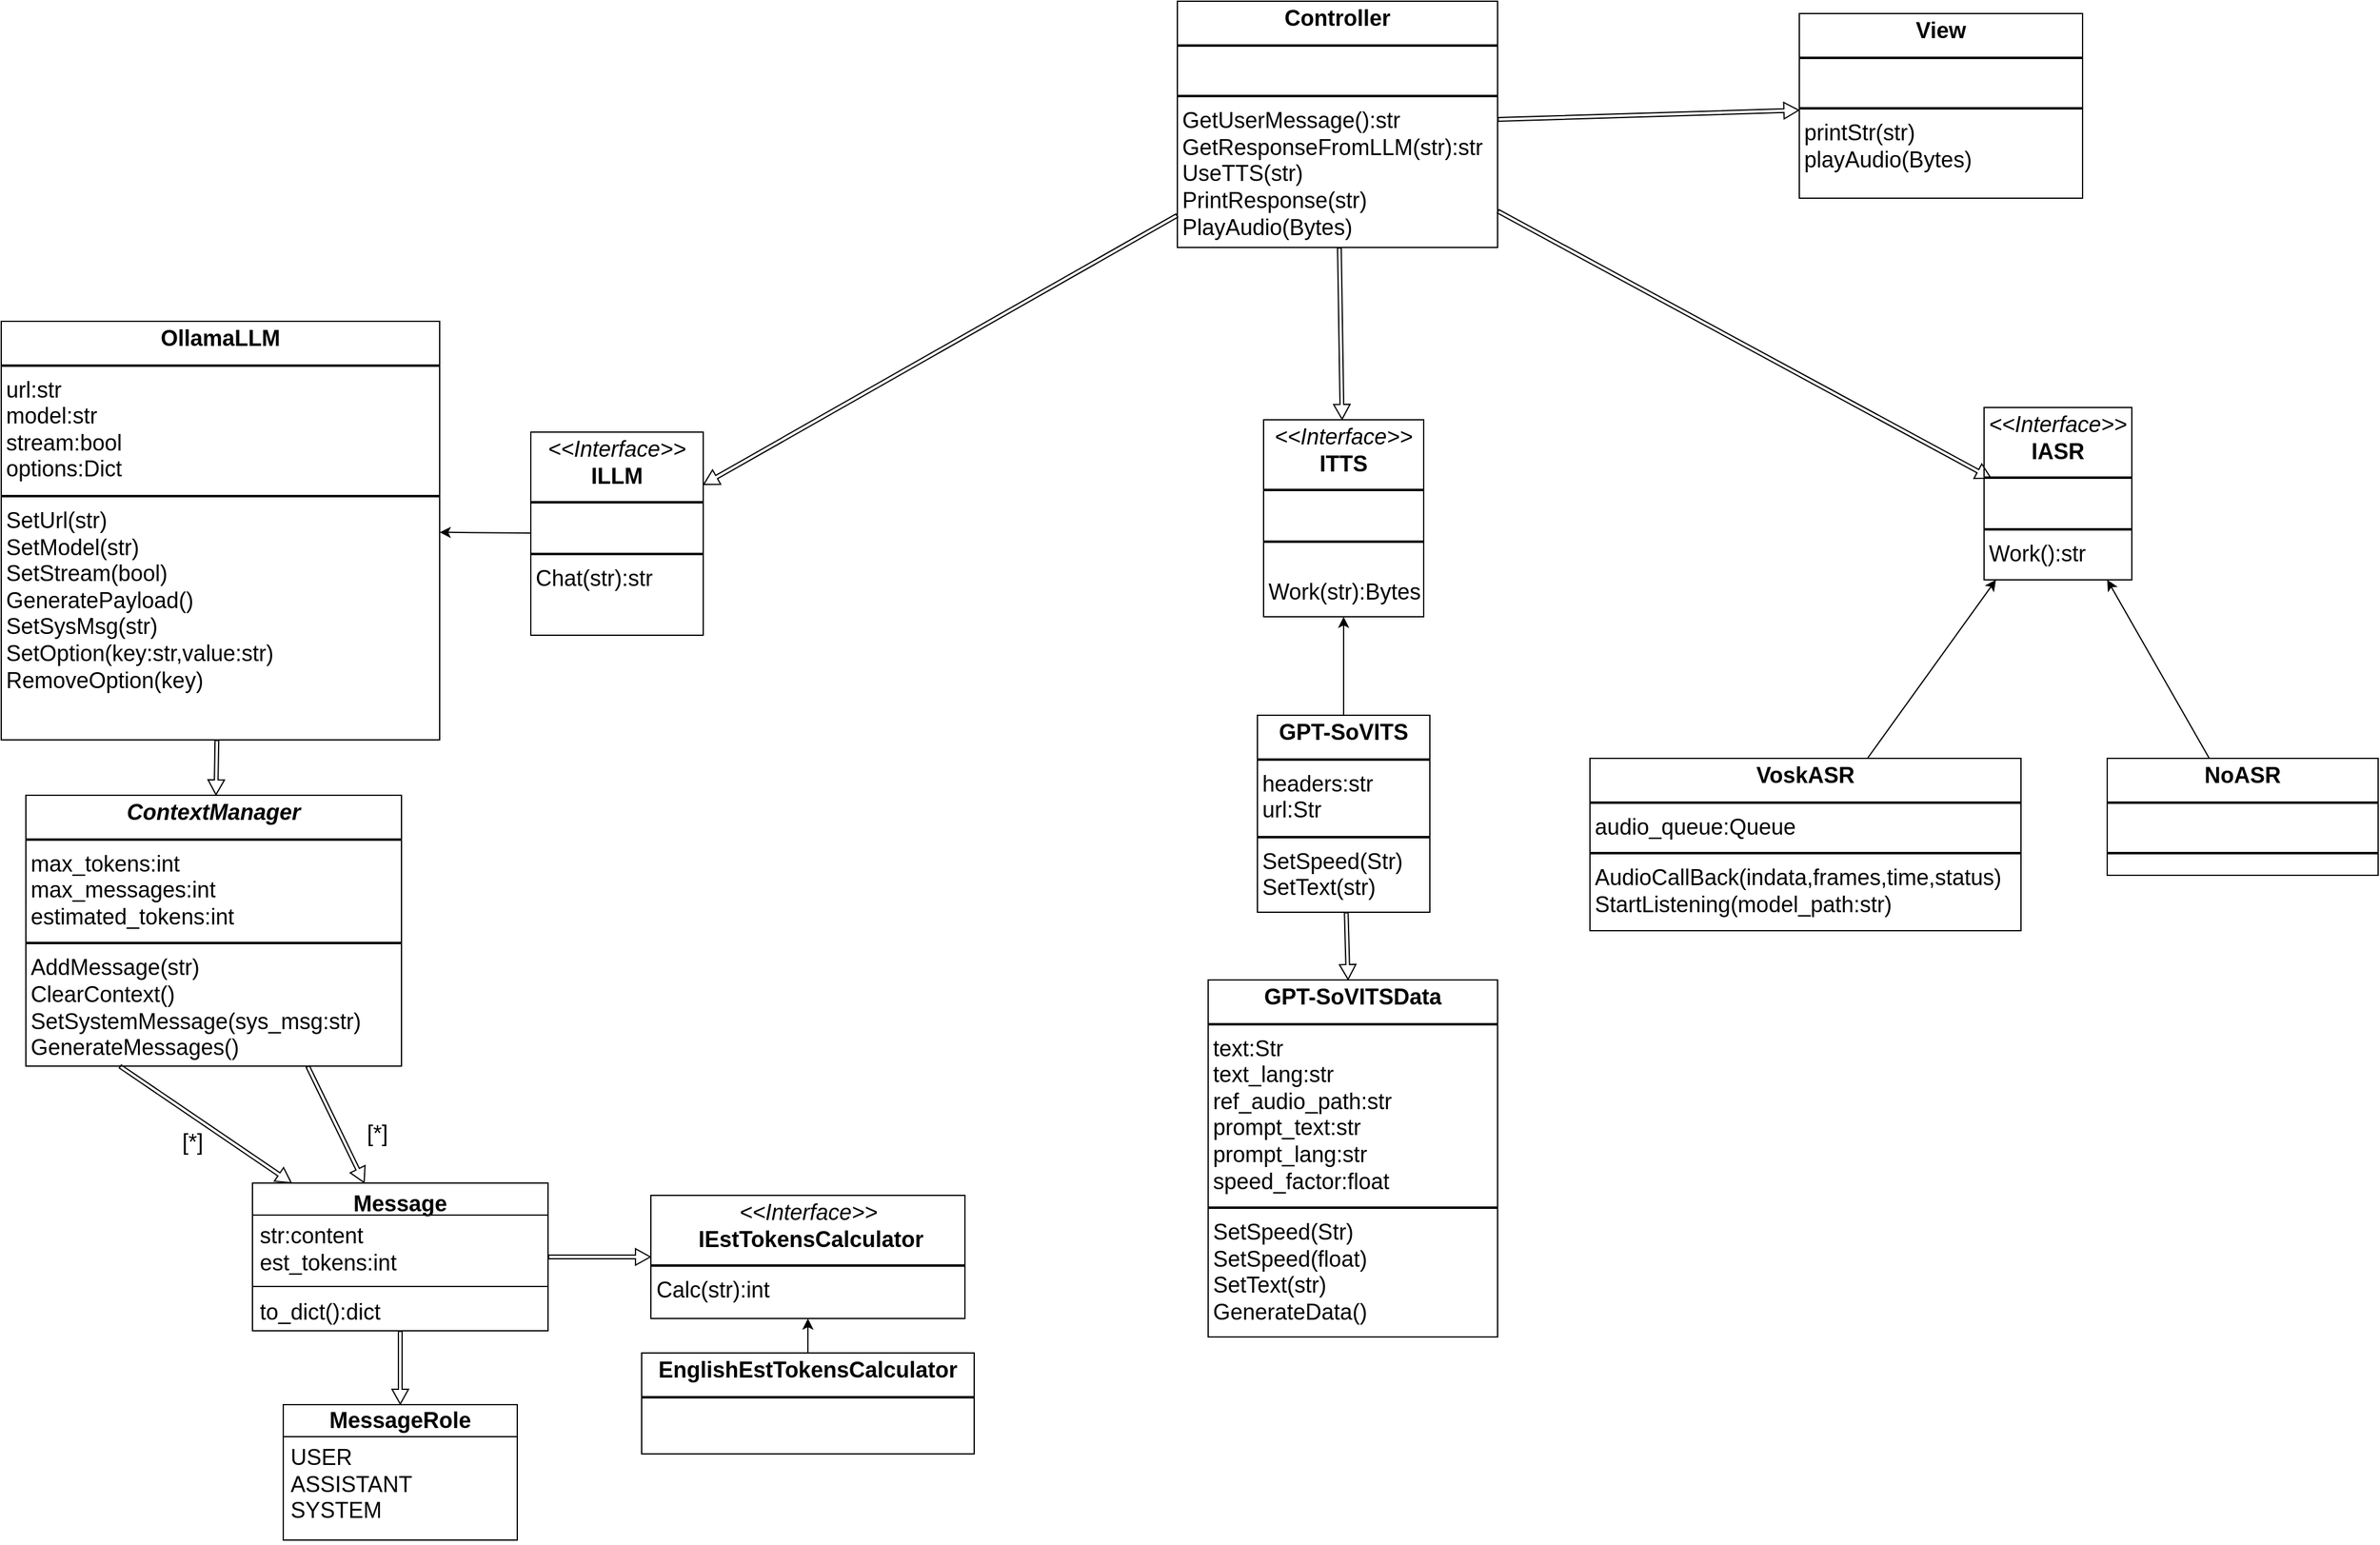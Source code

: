 <mxfile version="28.0.6">
  <diagram name="第 1 页" id="2ohQ0Db1i3qvRpTf64-b">
    <mxGraphModel dx="1427" dy="2143" grid="1" gridSize="10" guides="1" tooltips="1" connect="1" arrows="1" fold="1" page="1" pageScale="1" pageWidth="827" pageHeight="1169" math="0" shadow="0">
      <root>
        <mxCell id="0" />
        <mxCell id="1" parent="0" />
        <mxCell id="WLQ1DPpfnMQkfatMCHS5-1" value="&lt;font style=&quot;font-size: 18px;&quot;&gt;&lt;b&gt;MessageRole&lt;/b&gt;&lt;/font&gt;" style="swimlane;fontStyle=0;childLayout=stackLayout;horizontal=1;startSize=26;fillColor=none;horizontalStack=0;resizeParent=1;resizeParentMax=0;resizeLast=0;collapsible=1;marginBottom=0;whiteSpace=wrap;html=1;" parent="1" vertex="1">
          <mxGeometry x="439" y="930" width="190" height="110" as="geometry">
            <mxRectangle x="340" y="370" width="110" height="30" as="alternateBounds" />
          </mxGeometry>
        </mxCell>
        <mxCell id="WLQ1DPpfnMQkfatMCHS5-2" value="&lt;font style=&quot;font-size: 18px;&quot;&gt;USER&lt;/font&gt;&lt;div&gt;&lt;font style=&quot;font-size: 18px;&quot;&gt;ASSISTANT&lt;/font&gt;&lt;/div&gt;&lt;div&gt;&lt;font style=&quot;font-size: 18px;&quot;&gt;SYSTEM&lt;/font&gt;&lt;/div&gt;" style="text;strokeColor=none;fillColor=none;align=left;verticalAlign=top;spacingLeft=4;spacingRight=4;overflow=hidden;rotatable=0;points=[[0,0.5],[1,0.5]];portConstraint=eastwest;whiteSpace=wrap;html=1;" parent="WLQ1DPpfnMQkfatMCHS5-1" vertex="1">
          <mxGeometry y="26" width="190" height="84" as="geometry" />
        </mxCell>
        <mxCell id="WLQ1DPpfnMQkfatMCHS5-3" value="&lt;font style=&quot;font-size: 18px;&quot;&gt;Message&lt;/font&gt;" style="swimlane;fontStyle=1;align=center;verticalAlign=top;childLayout=stackLayout;horizontal=1;startSize=26;horizontalStack=0;resizeParent=1;resizeParentMax=0;resizeLast=0;collapsible=1;marginBottom=0;whiteSpace=wrap;html=1;" parent="1" vertex="1">
          <mxGeometry x="414" y="750" width="240" height="120" as="geometry" />
        </mxCell>
        <mxCell id="WLQ1DPpfnMQkfatMCHS5-4" value="str:content&lt;div&gt;est_tokens:int&lt;/div&gt;" style="text;strokeColor=none;fillColor=none;align=left;verticalAlign=top;spacingLeft=4;spacingRight=4;overflow=hidden;rotatable=0;points=[[0,0.5],[1,0.5]];portConstraint=eastwest;whiteSpace=wrap;html=1;fontSize=18;" parent="WLQ1DPpfnMQkfatMCHS5-3" vertex="1">
          <mxGeometry y="26" width="240" height="54" as="geometry" />
        </mxCell>
        <mxCell id="WLQ1DPpfnMQkfatMCHS5-5" value="" style="line;strokeWidth=1;fillColor=none;align=left;verticalAlign=middle;spacingTop=-1;spacingLeft=3;spacingRight=3;rotatable=0;labelPosition=right;points=[];portConstraint=eastwest;strokeColor=inherit;" parent="WLQ1DPpfnMQkfatMCHS5-3" vertex="1">
          <mxGeometry y="80" width="240" height="8" as="geometry" />
        </mxCell>
        <mxCell id="WLQ1DPpfnMQkfatMCHS5-6" value="to_dict():dict&lt;div&gt;&lt;br&gt;&lt;/div&gt;" style="text;strokeColor=none;fillColor=none;align=left;verticalAlign=top;spacingLeft=4;spacingRight=4;overflow=hidden;rotatable=0;points=[[0,0.5],[1,0.5]];portConstraint=eastwest;whiteSpace=wrap;html=1;fontSize=18;" parent="WLQ1DPpfnMQkfatMCHS5-3" vertex="1">
          <mxGeometry y="88" width="240" height="32" as="geometry" />
        </mxCell>
        <mxCell id="WLQ1DPpfnMQkfatMCHS5-7" value="" style="shape=flexArrow;endArrow=classic;html=1;rounded=0;width=3;endSize=3.667;endWidth=9.333;" parent="1" source="WLQ1DPpfnMQkfatMCHS5-6" target="WLQ1DPpfnMQkfatMCHS5-1" edge="1">
          <mxGeometry width="50" height="50" relative="1" as="geometry">
            <mxPoint x="700" y="675" as="sourcePoint" />
            <mxPoint x="750" y="625" as="targetPoint" />
          </mxGeometry>
        </mxCell>
        <mxCell id="WLQ1DPpfnMQkfatMCHS5-8" value="&lt;p style=&quot;margin:0px;margin-top:4px;text-align:center;&quot;&gt;&lt;i&gt;&amp;lt;&amp;lt;Interface&amp;gt;&amp;gt;&lt;/i&gt;&lt;/p&gt;&lt;p style=&quot;text-align: center; margin: 0px 0px 0px 4px;&quot;&gt;&lt;b&gt;IEstTokensCalculator&lt;/b&gt;&lt;/p&gt;&lt;hr style=&quot;border-style:solid;&quot;&gt;&lt;p style=&quot;margin:0px;margin-left:4px;&quot;&gt;Calc(str):int&lt;/p&gt;" style="verticalAlign=top;align=left;overflow=fill;html=1;whiteSpace=wrap;fontSize=18;" parent="1" vertex="1">
          <mxGeometry x="737.5" y="760" width="255" height="100" as="geometry" />
        </mxCell>
        <mxCell id="WLQ1DPpfnMQkfatMCHS5-10" value="&lt;p style=&quot;margin:0px;margin-top:4px;text-align:center;&quot;&gt;&lt;b&gt;EnglishEstTokensCalculator&lt;/b&gt;&lt;/p&gt;&lt;hr style=&quot;border-style:solid;&quot;&gt;&lt;p style=&quot;margin:0px;margin-left:4px;&quot;&gt;&lt;br&gt;&lt;/p&gt;" style="verticalAlign=top;align=left;overflow=fill;html=1;whiteSpace=wrap;fontSize=18;" parent="1" vertex="1">
          <mxGeometry x="730" y="888" width="270" height="82" as="geometry" />
        </mxCell>
        <mxCell id="WLQ1DPpfnMQkfatMCHS5-13" value="" style="endArrow=classic;html=1;rounded=0;" parent="1" source="WLQ1DPpfnMQkfatMCHS5-10" target="WLQ1DPpfnMQkfatMCHS5-8" edge="1">
          <mxGeometry width="50" height="50" relative="1" as="geometry">
            <mxPoint x="537.5" y="840" as="sourcePoint" />
            <mxPoint x="587.5" y="790" as="targetPoint" />
          </mxGeometry>
        </mxCell>
        <mxCell id="WLQ1DPpfnMQkfatMCHS5-15" value="&lt;p style=&quot;margin:0px;margin-top:4px;text-align:center;&quot;&gt;&lt;b&gt;&lt;i&gt;ContextManager&lt;/i&gt;&lt;/b&gt;&lt;/p&gt;&lt;hr style=&quot;border-style:solid;&quot;&gt;&lt;p style=&quot;margin:0px;margin-left:4px;&quot;&gt;max_tokens:int&lt;/p&gt;&lt;p style=&quot;margin:0px;margin-left:4px;&quot;&gt;max_messages:int&lt;/p&gt;&lt;p style=&quot;margin:0px;margin-left:4px;&quot;&gt;estimated_tokens:int&lt;/p&gt;&lt;hr style=&quot;border-style:solid;&quot;&gt;&lt;p style=&quot;margin:0px;margin-left:4px;&quot;&gt;&lt;span style=&quot;background-color: transparent; color: light-dark(rgb(0, 0, 0), rgb(255, 255, 255));&quot;&gt;AddMessage(str)&lt;/span&gt;&lt;/p&gt;&lt;p style=&quot;margin:0px;margin-left:4px;&quot;&gt;ClearContext()&lt;/p&gt;&lt;p style=&quot;margin:0px;margin-left:4px;&quot;&gt;SetSystemMessage(sys_msg:str)&lt;/p&gt;&lt;p style=&quot;margin:0px;margin-left:4px;&quot;&gt;GenerateMessages()&lt;/p&gt;" style="verticalAlign=top;align=left;overflow=fill;html=1;whiteSpace=wrap;fontSize=18;" parent="1" vertex="1">
          <mxGeometry x="230" y="435" width="305" height="220" as="geometry" />
        </mxCell>
        <mxCell id="WLQ1DPpfnMQkfatMCHS5-16" value="" style="shape=flexArrow;endArrow=classic;html=1;rounded=0;width=3;endSize=3.667;endWidth=9.333;exitX=0.25;exitY=1;exitDx=0;exitDy=0;" parent="1" source="WLQ1DPpfnMQkfatMCHS5-15" target="WLQ1DPpfnMQkfatMCHS5-3" edge="1">
          <mxGeometry width="50" height="50" relative="1" as="geometry">
            <mxPoint x="660" y="625" as="sourcePoint" />
            <mxPoint x="660" y="675" as="targetPoint" />
          </mxGeometry>
        </mxCell>
        <mxCell id="WLQ1DPpfnMQkfatMCHS5-17" value="" style="shape=flexArrow;endArrow=classic;html=1;rounded=0;width=3;endSize=3.667;endWidth=9.333;exitX=0.75;exitY=1;exitDx=0;exitDy=0;" parent="1" source="WLQ1DPpfnMQkfatMCHS5-15" target="WLQ1DPpfnMQkfatMCHS5-3" edge="1">
          <mxGeometry width="50" height="50" relative="1" as="geometry">
            <mxPoint x="790" y="695" as="sourcePoint" />
            <mxPoint x="815" y="745" as="targetPoint" />
          </mxGeometry>
        </mxCell>
        <mxCell id="WLQ1DPpfnMQkfatMCHS5-18" value="[*]" style="text;html=1;align=center;verticalAlign=middle;resizable=0;points=[];autosize=1;strokeColor=none;fillColor=none;fontSize=18;" parent="1" vertex="1">
          <mxGeometry x="345" y="697" width="40" height="40" as="geometry" />
        </mxCell>
        <mxCell id="WLQ1DPpfnMQkfatMCHS5-19" value="[*]" style="text;html=1;align=center;verticalAlign=middle;resizable=0;points=[];autosize=1;strokeColor=none;fillColor=none;fontSize=18;" parent="1" vertex="1">
          <mxGeometry x="495" y="690" width="40" height="40" as="geometry" />
        </mxCell>
        <mxCell id="WLQ1DPpfnMQkfatMCHS5-20" value="" style="shape=flexArrow;endArrow=classic;html=1;rounded=0;width=3;endSize=3.667;endWidth=9.333;" parent="1" source="WLQ1DPpfnMQkfatMCHS5-3" target="WLQ1DPpfnMQkfatMCHS5-8" edge="1">
          <mxGeometry width="50" height="50" relative="1" as="geometry">
            <mxPoint x="850" y="835" as="sourcePoint" />
            <mxPoint x="850" y="885" as="targetPoint" />
          </mxGeometry>
        </mxCell>
        <mxCell id="WLQ1DPpfnMQkfatMCHS5-24" value="&lt;p style=&quot;margin:0px;margin-top:4px;text-align:center;&quot;&gt;&lt;b&gt;OllamaLLM&lt;/b&gt;&lt;/p&gt;&lt;hr style=&quot;border-style:solid;&quot;&gt;&lt;p style=&quot;margin: 0px 0px 0px 4px;&quot;&gt;url:str&lt;/p&gt;&lt;p style=&quot;margin: 0px 0px 0px 4px;&quot;&gt;model:str&lt;/p&gt;&lt;p style=&quot;margin:0px;margin-left:4px;&quot;&gt;&lt;span style=&quot;background-color: transparent; color: light-dark(rgb(0, 0, 0), rgb(255, 255, 255));&quot;&gt;stream:bool&lt;/span&gt;&lt;/p&gt;&lt;p style=&quot;margin:0px;margin-left:4px;&quot;&gt;options:Dict&lt;/p&gt;&lt;hr style=&quot;border-style:solid;&quot;&gt;&lt;p style=&quot;margin: 0px 0px 0px 4px;&quot;&gt;SetUrl(str)&lt;/p&gt;&lt;p style=&quot;margin: 0px 0px 0px 4px;&quot;&gt;SetModel(str)&lt;/p&gt;&lt;p style=&quot;margin:0px;margin-left:4px;&quot;&gt;&lt;span style=&quot;background-color: transparent; color: light-dark(rgb(0, 0, 0), rgb(255, 255, 255));&quot;&gt;SetStream(bool)&lt;/span&gt;&lt;/p&gt;&lt;p style=&quot;margin:0px;margin-left:4px;&quot;&gt;&lt;span style=&quot;background-color: transparent; color: light-dark(rgb(0, 0, 0), rgb(255, 255, 255));&quot;&gt;GeneratePayload()&lt;/span&gt;&lt;/p&gt;&lt;p style=&quot;margin:0px;margin-left:4px;&quot;&gt;SetSysMsg(str)&lt;/p&gt;&lt;p style=&quot;margin:0px;margin-left:4px;&quot;&gt;SetOption(key:str,value:str)&lt;/p&gt;&lt;p style=&quot;margin:0px;margin-left:4px;&quot;&gt;RemoveOption(key)&lt;/p&gt;" style="verticalAlign=top;align=left;overflow=fill;html=1;whiteSpace=wrap;fontSize=18;" parent="1" vertex="1">
          <mxGeometry x="210" y="50" width="356" height="340" as="geometry" />
        </mxCell>
        <mxCell id="WLQ1DPpfnMQkfatMCHS5-27" value="" style="shape=flexArrow;endArrow=classic;html=1;rounded=0;width=3;endSize=3.667;endWidth=9.333;" parent="1" source="WLQ1DPpfnMQkfatMCHS5-24" target="WLQ1DPpfnMQkfatMCHS5-15" edge="1">
          <mxGeometry width="50" height="50" relative="1" as="geometry">
            <mxPoint x="967" y="595" as="sourcePoint" />
            <mxPoint x="930" y="655" as="targetPoint" />
          </mxGeometry>
        </mxCell>
        <mxCell id="WLQ1DPpfnMQkfatMCHS5-31" value="&lt;p style=&quot;margin:0px;margin-top:4px;text-align:center;&quot;&gt;&lt;i&gt;&amp;lt;&amp;lt;Interface&amp;gt;&amp;gt;&lt;/i&gt;&lt;br&gt;&lt;b&gt;ILLM&lt;/b&gt;&lt;/p&gt;&lt;hr style=&quot;border-style:solid;&quot;&gt;&lt;p style=&quot;margin:0px;margin-left:4px;&quot;&gt;&lt;br&gt;&lt;/p&gt;&lt;hr style=&quot;border-style:solid;&quot;&gt;&lt;p style=&quot;margin:0px;margin-left:4px;&quot;&gt;&lt;span style=&quot;background-color: transparent; color: light-dark(rgb(0, 0, 0), rgb(255, 255, 255));&quot;&gt;Chat(str):str&lt;/span&gt;&lt;/p&gt;" style="verticalAlign=top;align=left;overflow=fill;html=1;whiteSpace=wrap;fontSize=18;" parent="1" vertex="1">
          <mxGeometry x="640" y="140" width="140" height="165" as="geometry" />
        </mxCell>
        <mxCell id="WLQ1DPpfnMQkfatMCHS5-32" value="" style="endArrow=classic;html=1;rounded=0;" parent="1" source="WLQ1DPpfnMQkfatMCHS5-31" target="WLQ1DPpfnMQkfatMCHS5-24" edge="1">
          <mxGeometry width="50" height="50" relative="1" as="geometry">
            <mxPoint x="1000" y="375" as="sourcePoint" />
            <mxPoint x="1050" y="325" as="targetPoint" />
          </mxGeometry>
        </mxCell>
        <mxCell id="WLQ1DPpfnMQkfatMCHS5-33" value="&lt;p style=&quot;margin:0px;margin-top:4px;text-align:center;&quot;&gt;&lt;i&gt;&amp;lt;&amp;lt;Interface&amp;gt;&amp;gt;&lt;/i&gt;&lt;br&gt;&lt;b&gt;ITTS&lt;/b&gt;&lt;/p&gt;&lt;hr style=&quot;border-style:solid;&quot;&gt;&lt;p style=&quot;margin:0px;margin-left:4px;&quot;&gt;&lt;br&gt;&lt;/p&gt;&lt;hr style=&quot;border-style:solid;&quot;&gt;&lt;p style=&quot;margin:0px;margin-left:4px;&quot;&gt;&lt;br&gt;&lt;/p&gt;&lt;p style=&quot;margin:0px;margin-left:4px;&quot;&gt;Work(str):Bytes&lt;/p&gt;" style="verticalAlign=top;align=left;overflow=fill;html=1;whiteSpace=wrap;fontSize=18;" parent="1" vertex="1">
          <mxGeometry x="1235" y="130" width="130" height="160" as="geometry" />
        </mxCell>
        <mxCell id="WLQ1DPpfnMQkfatMCHS5-39" value="&lt;p style=&quot;margin:0px;margin-top:4px;text-align:center;&quot;&gt;&lt;b&gt;GPT-SoVITS&lt;/b&gt;&lt;/p&gt;&lt;hr style=&quot;border-style:solid;&quot;&gt;&lt;p style=&quot;margin:0px;margin-left:4px;&quot;&gt;&lt;span style=&quot;background-color: transparent; color: light-dark(rgb(0, 0, 0), rgb(255, 255, 255));&quot;&gt;headers:str&lt;/span&gt;&lt;/p&gt;&lt;p style=&quot;margin:0px;margin-left:4px;&quot;&gt;url:Str&lt;span style=&quot;background-color: transparent; color: light-dark(rgb(0, 0, 0), rgb(255, 255, 255));&quot;&gt;&lt;/span&gt;&lt;/p&gt;&lt;hr style=&quot;border-style:solid;&quot;&gt;&lt;p style=&quot;margin:0px;margin-left:4px;&quot;&gt;&lt;span style=&quot;background-color: transparent; color: light-dark(rgb(0, 0, 0), rgb(255, 255, 255));&quot;&gt;SetSpeed(Str)&lt;br&gt;&lt;/span&gt;SetText(str)&lt;span style=&quot;background-color: transparent; color: light-dark(rgb(0, 0, 0), rgb(255, 255, 255));&quot;&gt;&lt;/span&gt;&lt;/p&gt;&lt;p style=&quot;margin:0px;margin-left:4px;&quot;&gt;&lt;br&gt;&lt;/p&gt;" style="verticalAlign=top;align=left;overflow=fill;html=1;whiteSpace=wrap;fontSize=18;" parent="1" vertex="1">
          <mxGeometry x="1230" y="370" width="140" height="160" as="geometry" />
        </mxCell>
        <mxCell id="WLQ1DPpfnMQkfatMCHS5-40" value="" style="edgeStyle=orthogonalEdgeStyle;rounded=0;orthogonalLoop=1;jettySize=auto;html=1;" parent="1" source="WLQ1DPpfnMQkfatMCHS5-39" target="WLQ1DPpfnMQkfatMCHS5-33" edge="1">
          <mxGeometry relative="1" as="geometry">
            <mxPoint x="1235" y="610" as="sourcePoint" />
            <mxPoint x="1235" y="670" as="targetPoint" />
          </mxGeometry>
        </mxCell>
        <mxCell id="WLQ1DPpfnMQkfatMCHS5-41" value="&lt;p style=&quot;margin:0px;margin-top:4px;text-align:center;&quot;&gt;&lt;b&gt;GPT-SoVITSData&lt;/b&gt;&lt;/p&gt;&lt;hr style=&quot;border-style:solid;&quot;&gt;&lt;p style=&quot;margin:0px;margin-left:4px;&quot;&gt;text:Str&lt;/p&gt;&lt;p style=&quot;margin:0px;margin-left:4px;&quot;&gt;text_lang:str&lt;/p&gt;&lt;p style=&quot;margin:0px;margin-left:4px;&quot;&gt;ref_audio_path:str&lt;/p&gt;&lt;p style=&quot;margin: 0px 0px 0px 4px;&quot;&gt;&lt;font&gt;prompt_text:str&lt;/font&gt;&lt;/p&gt;&lt;p style=&quot;margin: 0px 0px 0px 4px;&quot;&gt;&lt;font&gt;prompt_lang:str&lt;/font&gt;&lt;/p&gt;&lt;p style=&quot;margin: 0px 0px 0px 4px;&quot;&gt;&lt;font&gt;speed_factor:float&lt;/font&gt;&lt;/p&gt;&lt;hr style=&quot;border-style:solid;&quot;&gt;&lt;p style=&quot;margin:0px;margin-left:4px;&quot;&gt;&lt;span style=&quot;background-color: transparent; color: light-dark(rgb(0, 0, 0), rgb(255, 255, 255));&quot;&gt;SetSpeed(Str)&lt;/span&gt;&lt;/p&gt;&lt;p style=&quot;margin:0px;margin-left:4px;&quot;&gt;&lt;font&gt;SetSpeed(float)&lt;/font&gt;&lt;/p&gt;&lt;p style=&quot;margin: 0px 0px 0px 4px;&quot;&gt;SetText(str)&lt;/p&gt;&lt;p style=&quot;margin:0px;margin-left:4px;&quot;&gt;&lt;/p&gt;&lt;p style=&quot;margin: 0px 0px 0px 4px;&quot;&gt;GenerateData()&lt;/p&gt;" style="verticalAlign=top;align=left;overflow=fill;html=1;whiteSpace=wrap;fontSize=18;" parent="1" vertex="1">
          <mxGeometry x="1190" y="585" width="235" height="290" as="geometry" />
        </mxCell>
        <mxCell id="WLQ1DPpfnMQkfatMCHS5-43" value="&lt;p style=&quot;margin:0px;margin-top:4px;text-align:center;&quot;&gt;&lt;i&gt;&amp;lt;&amp;lt;Interface&amp;gt;&amp;gt;&lt;/i&gt;&lt;br&gt;&lt;b&gt;IASR&lt;/b&gt;&lt;/p&gt;&lt;hr style=&quot;border-style:solid;&quot;&gt;&lt;p style=&quot;margin:0px;margin-left:4px;&quot;&gt;&lt;br&gt;&lt;/p&gt;&lt;hr style=&quot;border-style:solid;&quot;&gt;&lt;p style=&quot;margin:0px;margin-left:4px;&quot;&gt;Work():str&lt;/p&gt;" style="verticalAlign=top;align=left;overflow=fill;html=1;whiteSpace=wrap;fontSize=18;" parent="1" vertex="1">
          <mxGeometry x="1820" y="120" width="120" height="140" as="geometry" />
        </mxCell>
        <mxCell id="WLQ1DPpfnMQkfatMCHS5-44" value="&lt;p style=&quot;margin:0px;margin-top:4px;text-align:center;&quot;&gt;&lt;b&gt;VoskASR&lt;/b&gt;&lt;/p&gt;&lt;hr style=&quot;border-style:solid;&quot;&gt;&lt;p style=&quot;margin:0px;margin-left:4px;&quot;&gt;audio_queue:Queue&lt;/p&gt;&lt;hr style=&quot;border-style:solid;&quot;&gt;&lt;p style=&quot;margin:0px;margin-left:4px;&quot;&gt;AudioCallBack(indata,frames,time,status)&lt;/p&gt;&lt;p style=&quot;margin:0px;margin-left:4px;&quot;&gt;StartListening(model_path:str)&lt;/p&gt;" style="verticalAlign=top;align=left;overflow=fill;html=1;whiteSpace=wrap;fontSize=18;" parent="1" vertex="1">
          <mxGeometry x="1500" y="405" width="350" height="140" as="geometry" />
        </mxCell>
        <mxCell id="WLQ1DPpfnMQkfatMCHS5-48" value="" style="shape=flexArrow;endArrow=classic;html=1;rounded=0;width=3;endSize=3.667;endWidth=9.333;" parent="1" source="WLQ1DPpfnMQkfatMCHS5-39" target="WLQ1DPpfnMQkfatMCHS5-41" edge="1">
          <mxGeometry width="50" height="50" relative="1" as="geometry">
            <mxPoint x="1460" y="550" as="sourcePoint" />
            <mxPoint x="1533" y="551" as="targetPoint" />
          </mxGeometry>
        </mxCell>
        <mxCell id="WLQ1DPpfnMQkfatMCHS5-49" value="" style="endArrow=classic;html=1;rounded=0;" parent="1" source="WLQ1DPpfnMQkfatMCHS5-44" target="WLQ1DPpfnMQkfatMCHS5-43" edge="1">
          <mxGeometry width="50" height="50" relative="1" as="geometry">
            <mxPoint x="1390" y="560" as="sourcePoint" />
            <mxPoint x="1440" y="510" as="targetPoint" />
          </mxGeometry>
        </mxCell>
        <mxCell id="WLQ1DPpfnMQkfatMCHS5-51" value="&lt;p style=&quot;margin:0px;margin-top:4px;text-align:center;&quot;&gt;&lt;b&gt;NoASR&lt;/b&gt;&lt;/p&gt;&lt;hr style=&quot;border-style:solid;&quot;&gt;&lt;p style=&quot;margin:0px;margin-left:4px;&quot;&gt;&lt;br&gt;&lt;/p&gt;&lt;hr style=&quot;border-style:solid;&quot;&gt;&lt;p style=&quot;margin:0px;margin-left:4px;&quot;&gt;&lt;br&gt;&lt;/p&gt;" style="verticalAlign=top;align=left;overflow=fill;html=1;whiteSpace=wrap;fontSize=18;" parent="1" vertex="1">
          <mxGeometry x="1920" y="405" width="220" height="95" as="geometry" />
        </mxCell>
        <mxCell id="WLQ1DPpfnMQkfatMCHS5-52" value="" style="endArrow=classic;html=1;rounded=0;" parent="1" source="WLQ1DPpfnMQkfatMCHS5-51" target="WLQ1DPpfnMQkfatMCHS5-43" edge="1">
          <mxGeometry width="50" height="50" relative="1" as="geometry">
            <mxPoint x="1910" y="380" as="sourcePoint" />
            <mxPoint x="2029" y="270" as="targetPoint" />
          </mxGeometry>
        </mxCell>
        <mxCell id="WLQ1DPpfnMQkfatMCHS5-53" value="&lt;p style=&quot;margin:0px;margin-top:4px;text-align:center;&quot;&gt;&lt;b&gt;Controller&lt;/b&gt;&lt;/p&gt;&lt;hr style=&quot;border-style:solid;&quot;&gt;&lt;p style=&quot;margin:0px;margin-left:4px;&quot;&gt;&lt;br&gt;&lt;/p&gt;&lt;hr style=&quot;border-style:solid;&quot;&gt;&lt;p style=&quot;margin:0px;margin-left:4px;&quot;&gt;GetUserMessage():str&lt;/p&gt;&lt;p style=&quot;margin:0px;margin-left:4px;&quot;&gt;GetResponseFromLLM(str):str&lt;/p&gt;&lt;p style=&quot;margin:0px;margin-left:4px;&quot;&gt;UseTTS(str)&lt;/p&gt;&lt;p style=&quot;margin:0px;margin-left:4px;&quot;&gt;PrintResponse(str)&lt;/p&gt;&lt;p style=&quot;margin:0px;margin-left:4px;&quot;&gt;PlayAudio(Bytes)&lt;/p&gt;" style="verticalAlign=top;align=left;overflow=fill;html=1;whiteSpace=wrap;fontSize=18;" parent="1" vertex="1">
          <mxGeometry x="1165" y="-210" width="260" height="200" as="geometry" />
        </mxCell>
        <mxCell id="WLQ1DPpfnMQkfatMCHS5-54" value="" style="shape=flexArrow;endArrow=classic;html=1;rounded=0;width=3;endSize=3.667;endWidth=9.333;" parent="1" source="WLQ1DPpfnMQkfatMCHS5-53" target="WLQ1DPpfnMQkfatMCHS5-31" edge="1">
          <mxGeometry width="50" height="50" relative="1" as="geometry">
            <mxPoint x="970" y="280" as="sourcePoint" />
            <mxPoint x="971" y="380" as="targetPoint" />
          </mxGeometry>
        </mxCell>
        <mxCell id="WLQ1DPpfnMQkfatMCHS5-55" value="" style="shape=flexArrow;endArrow=classic;html=1;rounded=0;width=3;endSize=3.667;endWidth=9.333;" parent="1" source="WLQ1DPpfnMQkfatMCHS5-53" target="WLQ1DPpfnMQkfatMCHS5-33" edge="1">
          <mxGeometry width="50" height="50" relative="1" as="geometry">
            <mxPoint x="1220" y="230" as="sourcePoint" />
            <mxPoint x="940" y="415" as="targetPoint" />
          </mxGeometry>
        </mxCell>
        <mxCell id="WLQ1DPpfnMQkfatMCHS5-56" value="" style="shape=flexArrow;endArrow=classic;html=1;rounded=0;width=3;endSize=3.667;endWidth=9.333;entryX=0.05;entryY=0.412;entryDx=0;entryDy=0;entryPerimeter=0;" parent="1" source="WLQ1DPpfnMQkfatMCHS5-53" target="WLQ1DPpfnMQkfatMCHS5-43" edge="1">
          <mxGeometry width="50" height="50" relative="1" as="geometry">
            <mxPoint x="1780" y="-10" as="sourcePoint" />
            <mxPoint x="1500" y="175" as="targetPoint" />
          </mxGeometry>
        </mxCell>
        <mxCell id="WLQ1DPpfnMQkfatMCHS5-57" value="&lt;p style=&quot;margin:0px;margin-top:4px;text-align:center;&quot;&gt;&lt;b&gt;View&lt;/b&gt;&lt;/p&gt;&lt;hr style=&quot;border-style:solid;&quot;&gt;&lt;p style=&quot;margin:0px;margin-left:4px;&quot;&gt;&lt;br&gt;&lt;/p&gt;&lt;hr style=&quot;border-style:solid;&quot;&gt;&lt;p style=&quot;margin:0px;margin-left:4px;&quot;&gt;printStr(str)&lt;/p&gt;&lt;p style=&quot;margin:0px;margin-left:4px;&quot;&gt;playAudio(Bytes)&lt;/p&gt;" style="verticalAlign=top;align=left;overflow=fill;html=1;whiteSpace=wrap;fontSize=18;" parent="1" vertex="1">
          <mxGeometry x="1670" y="-200" width="230" height="150" as="geometry" />
        </mxCell>
        <mxCell id="WLQ1DPpfnMQkfatMCHS5-58" value="" style="shape=flexArrow;endArrow=classic;html=1;rounded=0;width=3;endSize=3.667;endWidth=9.333;" parent="1" source="WLQ1DPpfnMQkfatMCHS5-53" target="WLQ1DPpfnMQkfatMCHS5-57" edge="1">
          <mxGeometry width="50" height="50" relative="1" as="geometry">
            <mxPoint x="1600" y="170" as="sourcePoint" />
            <mxPoint x="2001" y="388" as="targetPoint" />
          </mxGeometry>
        </mxCell>
      </root>
    </mxGraphModel>
  </diagram>
</mxfile>
